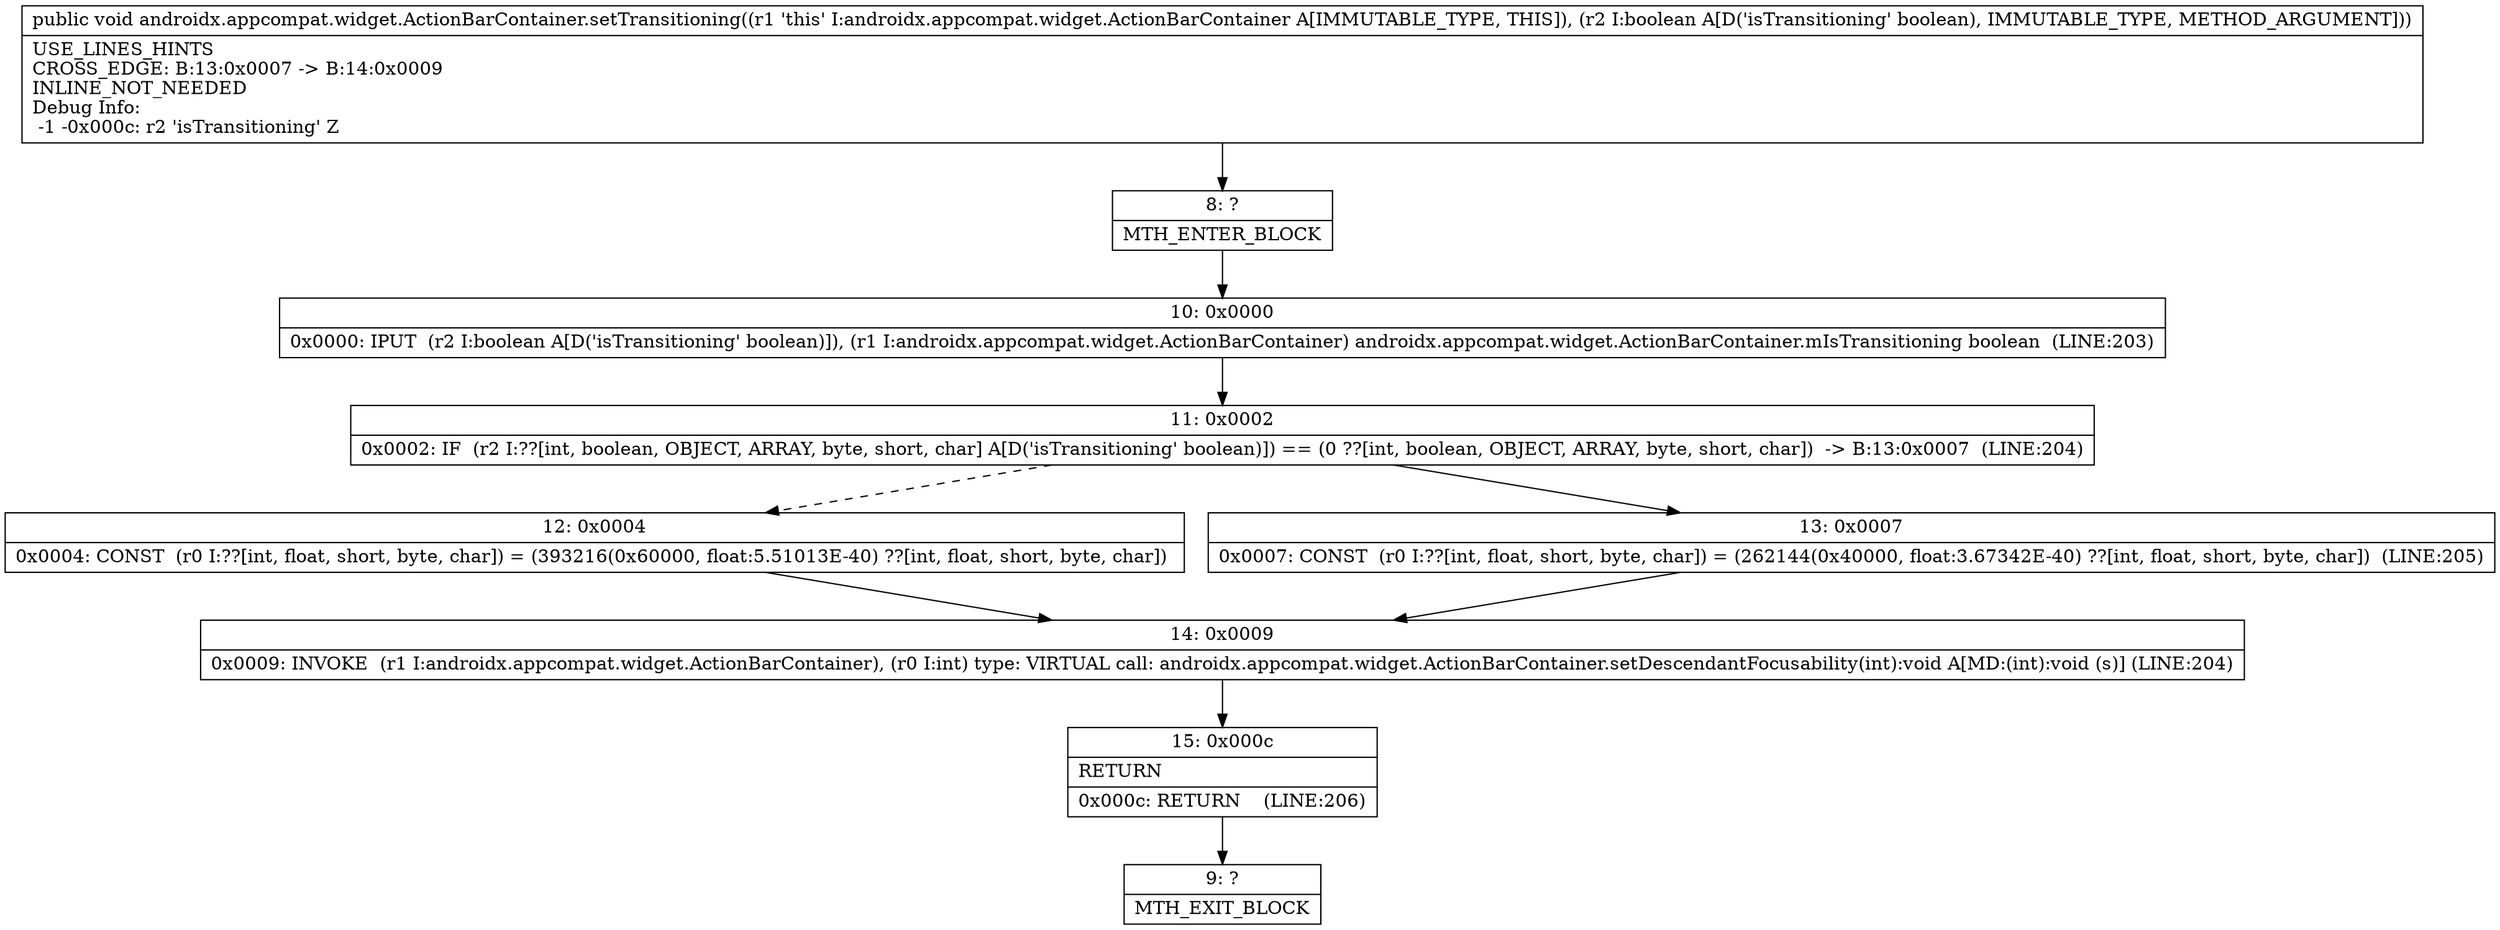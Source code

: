 digraph "CFG forandroidx.appcompat.widget.ActionBarContainer.setTransitioning(Z)V" {
Node_8 [shape=record,label="{8\:\ ?|MTH_ENTER_BLOCK\l}"];
Node_10 [shape=record,label="{10\:\ 0x0000|0x0000: IPUT  (r2 I:boolean A[D('isTransitioning' boolean)]), (r1 I:androidx.appcompat.widget.ActionBarContainer) androidx.appcompat.widget.ActionBarContainer.mIsTransitioning boolean  (LINE:203)\l}"];
Node_11 [shape=record,label="{11\:\ 0x0002|0x0002: IF  (r2 I:??[int, boolean, OBJECT, ARRAY, byte, short, char] A[D('isTransitioning' boolean)]) == (0 ??[int, boolean, OBJECT, ARRAY, byte, short, char])  \-\> B:13:0x0007  (LINE:204)\l}"];
Node_12 [shape=record,label="{12\:\ 0x0004|0x0004: CONST  (r0 I:??[int, float, short, byte, char]) = (393216(0x60000, float:5.51013E\-40) ??[int, float, short, byte, char]) \l}"];
Node_14 [shape=record,label="{14\:\ 0x0009|0x0009: INVOKE  (r1 I:androidx.appcompat.widget.ActionBarContainer), (r0 I:int) type: VIRTUAL call: androidx.appcompat.widget.ActionBarContainer.setDescendantFocusability(int):void A[MD:(int):void (s)] (LINE:204)\l}"];
Node_15 [shape=record,label="{15\:\ 0x000c|RETURN\l|0x000c: RETURN    (LINE:206)\l}"];
Node_9 [shape=record,label="{9\:\ ?|MTH_EXIT_BLOCK\l}"];
Node_13 [shape=record,label="{13\:\ 0x0007|0x0007: CONST  (r0 I:??[int, float, short, byte, char]) = (262144(0x40000, float:3.67342E\-40) ??[int, float, short, byte, char])  (LINE:205)\l}"];
MethodNode[shape=record,label="{public void androidx.appcompat.widget.ActionBarContainer.setTransitioning((r1 'this' I:androidx.appcompat.widget.ActionBarContainer A[IMMUTABLE_TYPE, THIS]), (r2 I:boolean A[D('isTransitioning' boolean), IMMUTABLE_TYPE, METHOD_ARGUMENT]))  | USE_LINES_HINTS\lCROSS_EDGE: B:13:0x0007 \-\> B:14:0x0009\lINLINE_NOT_NEEDED\lDebug Info:\l  \-1 \-0x000c: r2 'isTransitioning' Z\l}"];
MethodNode -> Node_8;Node_8 -> Node_10;
Node_10 -> Node_11;
Node_11 -> Node_12[style=dashed];
Node_11 -> Node_13;
Node_12 -> Node_14;
Node_14 -> Node_15;
Node_15 -> Node_9;
Node_13 -> Node_14;
}

